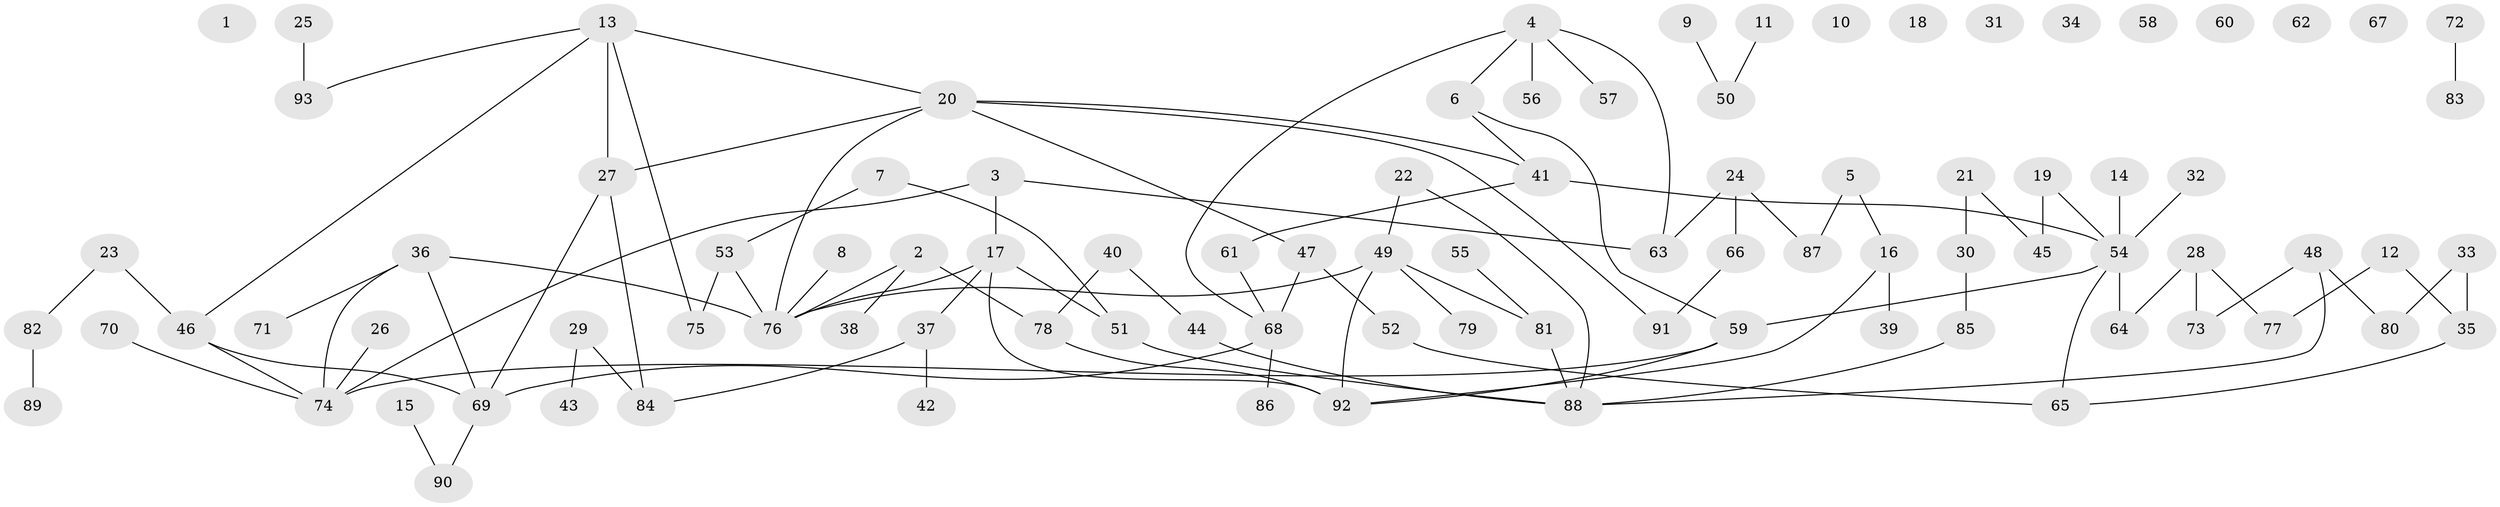// coarse degree distribution, {0: 0.21739130434782608, 1: 0.30434782608695654, 5: 0.13043478260869565, 3: 0.043478260869565216, 6: 0.10869565217391304, 2: 0.17391304347826086, 4: 0.021739130434782608}
// Generated by graph-tools (version 1.1) at 2025/43/03/04/25 21:43:53]
// undirected, 93 vertices, 108 edges
graph export_dot {
graph [start="1"]
  node [color=gray90,style=filled];
  1;
  2;
  3;
  4;
  5;
  6;
  7;
  8;
  9;
  10;
  11;
  12;
  13;
  14;
  15;
  16;
  17;
  18;
  19;
  20;
  21;
  22;
  23;
  24;
  25;
  26;
  27;
  28;
  29;
  30;
  31;
  32;
  33;
  34;
  35;
  36;
  37;
  38;
  39;
  40;
  41;
  42;
  43;
  44;
  45;
  46;
  47;
  48;
  49;
  50;
  51;
  52;
  53;
  54;
  55;
  56;
  57;
  58;
  59;
  60;
  61;
  62;
  63;
  64;
  65;
  66;
  67;
  68;
  69;
  70;
  71;
  72;
  73;
  74;
  75;
  76;
  77;
  78;
  79;
  80;
  81;
  82;
  83;
  84;
  85;
  86;
  87;
  88;
  89;
  90;
  91;
  92;
  93;
  2 -- 38;
  2 -- 76;
  2 -- 78;
  3 -- 17;
  3 -- 63;
  3 -- 74;
  4 -- 6;
  4 -- 56;
  4 -- 57;
  4 -- 63;
  4 -- 68;
  5 -- 16;
  5 -- 87;
  6 -- 41;
  6 -- 59;
  7 -- 51;
  7 -- 53;
  8 -- 76;
  9 -- 50;
  11 -- 50;
  12 -- 35;
  12 -- 77;
  13 -- 20;
  13 -- 27;
  13 -- 46;
  13 -- 75;
  13 -- 93;
  14 -- 54;
  15 -- 90;
  16 -- 39;
  16 -- 92;
  17 -- 37;
  17 -- 51;
  17 -- 76;
  17 -- 92;
  19 -- 45;
  19 -- 54;
  20 -- 27;
  20 -- 41;
  20 -- 47;
  20 -- 76;
  20 -- 91;
  21 -- 30;
  21 -- 45;
  22 -- 49;
  22 -- 88;
  23 -- 46;
  23 -- 82;
  24 -- 63;
  24 -- 66;
  24 -- 87;
  25 -- 93;
  26 -- 74;
  27 -- 69;
  27 -- 84;
  28 -- 64;
  28 -- 73;
  28 -- 77;
  29 -- 43;
  29 -- 84;
  30 -- 85;
  32 -- 54;
  33 -- 35;
  33 -- 80;
  35 -- 65;
  36 -- 69;
  36 -- 71;
  36 -- 74;
  36 -- 76;
  37 -- 42;
  37 -- 84;
  40 -- 44;
  40 -- 78;
  41 -- 54;
  41 -- 61;
  44 -- 88;
  46 -- 69;
  46 -- 74;
  47 -- 52;
  47 -- 68;
  48 -- 73;
  48 -- 80;
  48 -- 88;
  49 -- 76;
  49 -- 79;
  49 -- 81;
  49 -- 92;
  51 -- 88;
  52 -- 65;
  53 -- 75;
  53 -- 76;
  54 -- 59;
  54 -- 64;
  54 -- 65;
  55 -- 81;
  59 -- 74;
  59 -- 92;
  61 -- 68;
  66 -- 91;
  68 -- 69;
  68 -- 86;
  69 -- 90;
  70 -- 74;
  72 -- 83;
  78 -- 92;
  81 -- 88;
  82 -- 89;
  85 -- 88;
}
